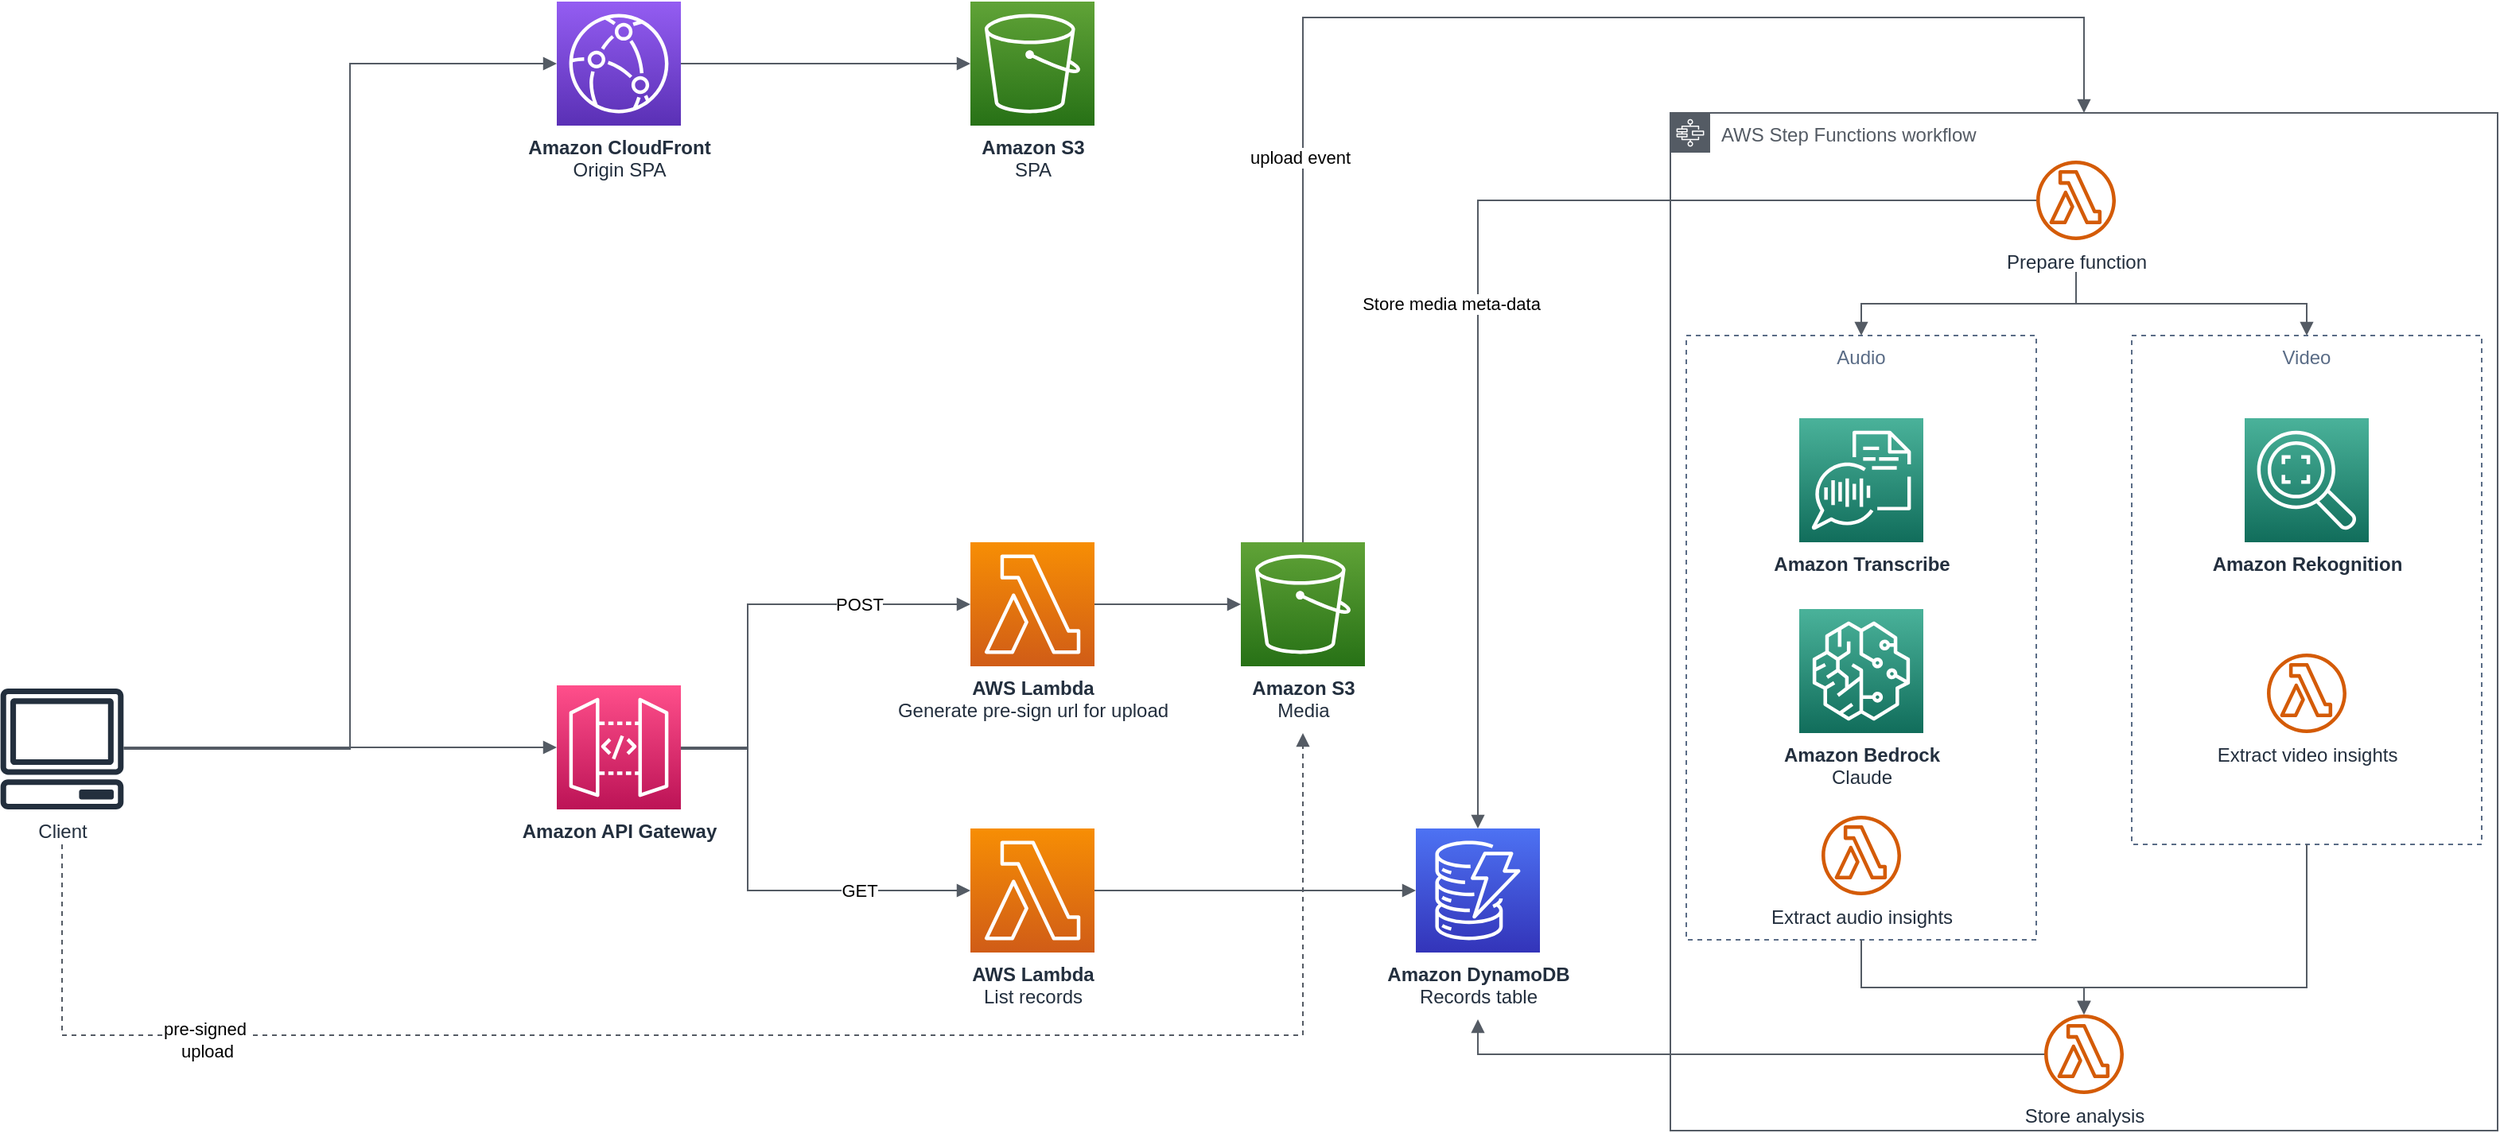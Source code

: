 <mxfile version="22.0.8" type="device">
  <diagram id="HWiOuVzCYD7Ldl65GgFN" name="Page-1">
    <mxGraphModel dx="3292" dy="1122" grid="1" gridSize="10" guides="1" tooltips="1" connect="1" arrows="1" fold="1" page="1" pageScale="1" pageWidth="1654" pageHeight="1169" math="0" shadow="0">
      <root>
        <mxCell id="0" />
        <mxCell id="1" parent="0" />
        <mxCell id="w-TVoxVjeNT14pDyaGlz-32" value="AWS Step Functions workflow" style="sketch=0;outlineConnect=0;gradientColor=none;html=1;whiteSpace=wrap;fontSize=12;fontStyle=0;shape=mxgraph.aws4.group;grIcon=mxgraph.aws4.group_aws_step_functions_workflow;strokeColor=#545B64;fillColor=none;verticalAlign=top;align=left;spacingLeft=30;fontColor=#545B64;dashed=0;" parent="1" vertex="1">
          <mxGeometry x="-530" y="80" width="520" height="640" as="geometry" />
        </mxCell>
        <mxCell id="w-TVoxVjeNT14pDyaGlz-48" value="Audio" style="fillColor=none;strokeColor=#5A6C86;dashed=1;verticalAlign=top;fontStyle=0;fontColor=#5A6C86;" parent="1" vertex="1">
          <mxGeometry x="-520" y="220" width="220" height="380" as="geometry" />
        </mxCell>
        <mxCell id="w-TVoxVjeNT14pDyaGlz-1" value="&lt;b&gt;Amazon CloudFront&lt;/b&gt;&lt;br&gt;Origin SPA" style="sketch=0;points=[[0,0,0],[0.25,0,0],[0.5,0,0],[0.75,0,0],[1,0,0],[0,1,0],[0.25,1,0],[0.5,1,0],[0.75,1,0],[1,1,0],[0,0.25,0],[0,0.5,0],[0,0.75,0],[1,0.25,0],[1,0.5,0],[1,0.75,0]];outlineConnect=0;fontColor=#232F3E;gradientColor=#945DF2;gradientDirection=north;fillColor=#5A30B5;strokeColor=#ffffff;dashed=0;verticalLabelPosition=bottom;verticalAlign=top;align=center;html=1;fontSize=12;fontStyle=0;aspect=fixed;shape=mxgraph.aws4.resourceIcon;resIcon=mxgraph.aws4.cloudfront;" parent="1" vertex="1">
          <mxGeometry x="-1230" y="10" width="78" height="78" as="geometry" />
        </mxCell>
        <mxCell id="w-TVoxVjeNT14pDyaGlz-4" value="&lt;b&gt;Amazon S3&lt;/b&gt;&lt;br&gt;SPA" style="sketch=0;points=[[0,0,0],[0.25,0,0],[0.5,0,0],[0.75,0,0],[1,0,0],[0,1,0],[0.25,1,0],[0.5,1,0],[0.75,1,0],[1,1,0],[0,0.25,0],[0,0.5,0],[0,0.75,0],[1,0.25,0],[1,0.5,0],[1,0.75,0]];outlineConnect=0;fontColor=#232F3E;gradientColor=#60A337;gradientDirection=north;fillColor=#277116;strokeColor=#ffffff;dashed=0;verticalLabelPosition=bottom;verticalAlign=top;align=center;html=1;fontSize=12;fontStyle=0;aspect=fixed;shape=mxgraph.aws4.resourceIcon;resIcon=mxgraph.aws4.s3;" parent="1" vertex="1">
          <mxGeometry x="-970" y="10" width="78" height="78" as="geometry" />
        </mxCell>
        <mxCell id="w-TVoxVjeNT14pDyaGlz-5" value="&lt;b&gt;Amazon API Gateway&lt;/b&gt;" style="sketch=0;points=[[0,0,0],[0.25,0,0],[0.5,0,0],[0.75,0,0],[1,0,0],[0,1,0],[0.25,1,0],[0.5,1,0],[0.75,1,0],[1,1,0],[0,0.25,0],[0,0.5,0],[0,0.75,0],[1,0.25,0],[1,0.5,0],[1,0.75,0]];outlineConnect=0;fontColor=#232F3E;gradientColor=#FF4F8B;gradientDirection=north;fillColor=#BC1356;strokeColor=#ffffff;dashed=0;verticalLabelPosition=bottom;verticalAlign=top;align=center;html=1;fontSize=12;fontStyle=0;aspect=fixed;shape=mxgraph.aws4.resourceIcon;resIcon=mxgraph.aws4.api_gateway;" parent="1" vertex="1">
          <mxGeometry x="-1230" y="440" width="78" height="78" as="geometry" />
        </mxCell>
        <mxCell id="w-TVoxVjeNT14pDyaGlz-6" value="&lt;b&gt;Amazon DynamoDB&lt;/b&gt;&lt;br&gt;Records table" style="sketch=0;points=[[0,0,0],[0.25,0,0],[0.5,0,0],[0.75,0,0],[1,0,0],[0,1,0],[0.25,1,0],[0.5,1,0],[0.75,1,0],[1,1,0],[0,0.25,0],[0,0.5,0],[0,0.75,0],[1,0.25,0],[1,0.5,0],[1,0.75,0]];outlineConnect=0;fontColor=#232F3E;gradientColor=#4D72F3;gradientDirection=north;fillColor=#3334B9;strokeColor=#ffffff;dashed=0;verticalLabelPosition=bottom;verticalAlign=top;align=center;html=1;fontSize=12;fontStyle=0;aspect=fixed;shape=mxgraph.aws4.resourceIcon;resIcon=mxgraph.aws4.dynamodb;" parent="1" vertex="1">
          <mxGeometry x="-690" y="530" width="78" height="78" as="geometry" />
        </mxCell>
        <mxCell id="w-TVoxVjeNT14pDyaGlz-8" value="&lt;b&gt;AWS Lambda&lt;/b&gt;&lt;br&gt;Generate pre-sign url for upload" style="sketch=0;points=[[0,0,0],[0.25,0,0],[0.5,0,0],[0.75,0,0],[1,0,0],[0,1,0],[0.25,1,0],[0.5,1,0],[0.75,1,0],[1,1,0],[0,0.25,0],[0,0.5,0],[0,0.75,0],[1,0.25,0],[1,0.5,0],[1,0.75,0]];outlineConnect=0;fontColor=#232F3E;gradientColor=#F78E04;gradientDirection=north;fillColor=#D05C17;strokeColor=#ffffff;dashed=0;verticalLabelPosition=bottom;verticalAlign=top;align=center;html=1;fontSize=12;fontStyle=0;aspect=fixed;shape=mxgraph.aws4.resourceIcon;resIcon=mxgraph.aws4.lambda;" parent="1" vertex="1">
          <mxGeometry x="-970" y="350" width="78" height="78" as="geometry" />
        </mxCell>
        <mxCell id="w-TVoxVjeNT14pDyaGlz-9" value="&lt;b&gt;Amazon S3&lt;/b&gt;&lt;br&gt;Media" style="sketch=0;points=[[0,0,0],[0.25,0,0],[0.5,0,0],[0.75,0,0],[1,0,0],[0,1,0],[0.25,1,0],[0.5,1,0],[0.75,1,0],[1,1,0],[0,0.25,0],[0,0.5,0],[0,0.75,0],[1,0.25,0],[1,0.5,0],[1,0.75,0]];outlineConnect=0;fontColor=#232F3E;gradientColor=#60A337;gradientDirection=north;fillColor=#277116;strokeColor=#ffffff;dashed=0;verticalLabelPosition=bottom;verticalAlign=top;align=center;html=1;fontSize=12;fontStyle=0;aspect=fixed;shape=mxgraph.aws4.resourceIcon;resIcon=mxgraph.aws4.s3;" parent="1" vertex="1">
          <mxGeometry x="-800" y="350" width="78" height="78" as="geometry" />
        </mxCell>
        <mxCell id="w-TVoxVjeNT14pDyaGlz-11" value="&lt;b&gt;AWS Lambda&lt;/b&gt;&lt;br&gt;List records" style="sketch=0;points=[[0,0,0],[0.25,0,0],[0.5,0,0],[0.75,0,0],[1,0,0],[0,1,0],[0.25,1,0],[0.5,1,0],[0.75,1,0],[1,1,0],[0,0.25,0],[0,0.5,0],[0,0.75,0],[1,0.25,0],[1,0.5,0],[1,0.75,0]];outlineConnect=0;fontColor=#232F3E;gradientColor=#F78E04;gradientDirection=north;fillColor=#D05C17;strokeColor=#ffffff;dashed=0;verticalLabelPosition=bottom;verticalAlign=top;align=center;html=1;fontSize=12;fontStyle=0;aspect=fixed;shape=mxgraph.aws4.resourceIcon;resIcon=mxgraph.aws4.lambda;" parent="1" vertex="1">
          <mxGeometry x="-970" y="530" width="78" height="78" as="geometry" />
        </mxCell>
        <mxCell id="w-TVoxVjeNT14pDyaGlz-14" value="" style="edgeStyle=orthogonalEdgeStyle;html=1;endArrow=block;elbow=vertical;startArrow=none;endFill=1;strokeColor=#545B64;rounded=0;" parent="1" source="w-TVoxVjeNT14pDyaGlz-1" target="w-TVoxVjeNT14pDyaGlz-4" edge="1">
          <mxGeometry width="100" relative="1" as="geometry">
            <mxPoint x="-1140" y="40" as="sourcePoint" />
            <mxPoint x="-1040" y="40" as="targetPoint" />
          </mxGeometry>
        </mxCell>
        <mxCell id="w-TVoxVjeNT14pDyaGlz-17" value="Client" style="sketch=0;outlineConnect=0;fontColor=#232F3E;gradientColor=none;fillColor=#232F3D;strokeColor=none;dashed=0;verticalLabelPosition=bottom;verticalAlign=top;align=center;html=1;fontSize=12;fontStyle=0;aspect=fixed;pointerEvents=1;shape=mxgraph.aws4.client;" parent="1" vertex="1">
          <mxGeometry x="-1580" y="442" width="78" height="76" as="geometry" />
        </mxCell>
        <mxCell id="w-TVoxVjeNT14pDyaGlz-18" value="" style="edgeStyle=orthogonalEdgeStyle;html=1;endArrow=block;elbow=vertical;startArrow=none;endFill=1;strokeColor=#545B64;rounded=0;entryX=0;entryY=0.5;entryDx=0;entryDy=0;entryPerimeter=0;" parent="1" source="w-TVoxVjeNT14pDyaGlz-17" target="w-TVoxVjeNT14pDyaGlz-1" edge="1">
          <mxGeometry width="100" relative="1" as="geometry">
            <mxPoint x="-1470" y="370" as="sourcePoint" />
            <mxPoint x="-1370" y="370" as="targetPoint" />
            <Array as="points">
              <mxPoint x="-1360" y="480" />
              <mxPoint x="-1360" y="49" />
            </Array>
          </mxGeometry>
        </mxCell>
        <mxCell id="w-TVoxVjeNT14pDyaGlz-19" value="" style="edgeStyle=orthogonalEdgeStyle;html=1;endArrow=block;elbow=vertical;startArrow=none;endFill=1;strokeColor=#545B64;rounded=0;" parent="1" source="w-TVoxVjeNT14pDyaGlz-17" target="w-TVoxVjeNT14pDyaGlz-5" edge="1">
          <mxGeometry width="100" relative="1" as="geometry">
            <mxPoint x="-1470" y="520" as="sourcePoint" />
            <mxPoint x="-1370" y="520" as="targetPoint" />
            <Array as="points">
              <mxPoint x="-1450" y="479" />
              <mxPoint x="-1450" y="479" />
            </Array>
          </mxGeometry>
        </mxCell>
        <mxCell id="w-TVoxVjeNT14pDyaGlz-22" value="" style="edgeStyle=orthogonalEdgeStyle;html=1;endArrow=block;elbow=vertical;startArrow=none;endFill=1;strokeColor=#545B64;rounded=0;" parent="1" source="w-TVoxVjeNT14pDyaGlz-5" target="w-TVoxVjeNT14pDyaGlz-8" edge="1">
          <mxGeometry width="100" relative="1" as="geometry">
            <mxPoint x="-1120" y="674" as="sourcePoint" />
            <mxPoint x="-1020" y="674" as="targetPoint" />
            <Array as="points">
              <mxPoint x="-1110" y="480" />
              <mxPoint x="-1110" y="389" />
            </Array>
          </mxGeometry>
        </mxCell>
        <mxCell id="w-TVoxVjeNT14pDyaGlz-31" value="POST" style="edgeLabel;html=1;align=center;verticalAlign=middle;resizable=0;points=[];" parent="w-TVoxVjeNT14pDyaGlz-22" vertex="1" connectable="0">
          <mxGeometry x="0.581" relative="1" as="geometry">
            <mxPoint x="-13" as="offset" />
          </mxGeometry>
        </mxCell>
        <mxCell id="w-TVoxVjeNT14pDyaGlz-23" value="" style="edgeStyle=orthogonalEdgeStyle;html=1;endArrow=block;elbow=vertical;startArrow=none;endFill=1;strokeColor=#545B64;rounded=0;" parent="1" source="w-TVoxVjeNT14pDyaGlz-8" target="w-TVoxVjeNT14pDyaGlz-9" edge="1">
          <mxGeometry width="100" relative="1" as="geometry">
            <mxPoint x="-820" y="644" as="sourcePoint" />
            <mxPoint x="-720" y="644" as="targetPoint" />
          </mxGeometry>
        </mxCell>
        <mxCell id="w-TVoxVjeNT14pDyaGlz-34" value="" style="edgeStyle=orthogonalEdgeStyle;html=1;endArrow=block;elbow=vertical;startArrow=none;endFill=1;strokeColor=#545B64;rounded=0;entryX=0;entryY=0.5;entryDx=0;entryDy=0;entryPerimeter=0;" parent="1" source="w-TVoxVjeNT14pDyaGlz-5" target="w-TVoxVjeNT14pDyaGlz-11" edge="1">
          <mxGeometry width="100" relative="1" as="geometry">
            <mxPoint x="-1100" y="500" as="sourcePoint" />
            <mxPoint x="-1000" y="500" as="targetPoint" />
            <Array as="points">
              <mxPoint x="-1110" y="479" />
              <mxPoint x="-1110" y="569" />
            </Array>
          </mxGeometry>
        </mxCell>
        <mxCell id="w-TVoxVjeNT14pDyaGlz-35" value="GET" style="edgeLabel;html=1;align=center;verticalAlign=middle;resizable=0;points=[];" parent="w-TVoxVjeNT14pDyaGlz-34" vertex="1" connectable="0">
          <mxGeometry x="0.353" y="2" relative="1" as="geometry">
            <mxPoint x="18" y="2" as="offset" />
          </mxGeometry>
        </mxCell>
        <mxCell id="w-TVoxVjeNT14pDyaGlz-36" value="" style="edgeStyle=orthogonalEdgeStyle;html=1;endArrow=block;elbow=vertical;startArrow=none;endFill=1;strokeColor=#545B64;rounded=0;" parent="1" source="w-TVoxVjeNT14pDyaGlz-11" target="w-TVoxVjeNT14pDyaGlz-6" edge="1">
          <mxGeometry width="100" relative="1" as="geometry">
            <mxPoint x="-880" y="570" as="sourcePoint" />
            <mxPoint x="-780" y="570" as="targetPoint" />
          </mxGeometry>
        </mxCell>
        <mxCell id="w-TVoxVjeNT14pDyaGlz-37" value="" style="edgeStyle=orthogonalEdgeStyle;html=1;endArrow=block;elbow=vertical;startArrow=none;endFill=1;strokeColor=#545B64;rounded=0;dashed=1;" parent="1" edge="1">
          <mxGeometry width="100" relative="1" as="geometry">
            <mxPoint x="-1541" y="540" as="sourcePoint" />
            <mxPoint x="-761" y="470" as="targetPoint" />
            <Array as="points">
              <mxPoint x="-1541" y="660" />
              <mxPoint x="-761" y="660" />
            </Array>
          </mxGeometry>
        </mxCell>
        <mxCell id="w-TVoxVjeNT14pDyaGlz-38" value="pre-signed&amp;nbsp;&lt;br&gt;upload" style="edgeLabel;html=1;align=center;verticalAlign=middle;resizable=0;points=[];" parent="w-TVoxVjeNT14pDyaGlz-37" vertex="1" connectable="0">
          <mxGeometry x="-0.775" y="-3" relative="1" as="geometry">
            <mxPoint x="88" as="offset" />
          </mxGeometry>
        </mxCell>
        <mxCell id="w-TVoxVjeNT14pDyaGlz-39" value="" style="edgeStyle=orthogonalEdgeStyle;html=1;endArrow=block;elbow=vertical;startArrow=none;endFill=1;strokeColor=#545B64;rounded=0;" parent="1" source="w-TVoxVjeNT14pDyaGlz-9" target="w-TVoxVjeNT14pDyaGlz-32" edge="1">
          <mxGeometry width="100" relative="1" as="geometry">
            <mxPoint x="-840" y="280" as="sourcePoint" />
            <mxPoint x="-740" y="280" as="targetPoint" />
            <Array as="points">
              <mxPoint x="-761" y="20" />
              <mxPoint x="-270" y="20" />
            </Array>
          </mxGeometry>
        </mxCell>
        <mxCell id="w-TVoxVjeNT14pDyaGlz-40" value="upload event" style="edgeLabel;html=1;align=center;verticalAlign=middle;resizable=0;points=[];" parent="w-TVoxVjeNT14pDyaGlz-39" vertex="1" connectable="0">
          <mxGeometry x="-0.449" y="2" relative="1" as="geometry">
            <mxPoint as="offset" />
          </mxGeometry>
        </mxCell>
        <mxCell id="w-TVoxVjeNT14pDyaGlz-41" value="Prepare function" style="sketch=0;outlineConnect=0;fontColor=#232F3E;gradientColor=none;fillColor=#D45B07;strokeColor=none;dashed=0;verticalLabelPosition=bottom;verticalAlign=top;align=center;html=1;fontSize=12;fontStyle=0;aspect=fixed;pointerEvents=1;shape=mxgraph.aws4.lambda_function;" parent="1" vertex="1">
          <mxGeometry x="-300" y="110" width="50" height="50" as="geometry" />
        </mxCell>
        <mxCell id="w-TVoxVjeNT14pDyaGlz-42" value="&lt;b&gt;Amazon Transcribe&lt;/b&gt;" style="sketch=0;points=[[0,0,0],[0.25,0,0],[0.5,0,0],[0.75,0,0],[1,0,0],[0,1,0],[0.25,1,0],[0.5,1,0],[0.75,1,0],[1,1,0],[0,0.25,0],[0,0.5,0],[0,0.75,0],[1,0.25,0],[1,0.5,0],[1,0.75,0]];outlineConnect=0;fontColor=#232F3E;gradientColor=#4AB29A;gradientDirection=north;fillColor=#116D5B;strokeColor=#ffffff;dashed=0;verticalLabelPosition=bottom;verticalAlign=top;align=center;html=1;fontSize=12;fontStyle=0;aspect=fixed;shape=mxgraph.aws4.resourceIcon;resIcon=mxgraph.aws4.transcribe;" parent="1" vertex="1">
          <mxGeometry x="-449" y="272" width="78" height="78" as="geometry" />
        </mxCell>
        <mxCell id="w-TVoxVjeNT14pDyaGlz-43" value="" style="edgeStyle=orthogonalEdgeStyle;html=1;endArrow=none;elbow=vertical;startArrow=block;startFill=1;strokeColor=#545B64;rounded=0;exitX=0.5;exitY=0;exitDx=0;exitDy=0;exitPerimeter=0;" parent="1" source="w-TVoxVjeNT14pDyaGlz-6" target="w-TVoxVjeNT14pDyaGlz-41" edge="1">
          <mxGeometry width="100" relative="1" as="geometry">
            <mxPoint x="-640" y="270" as="sourcePoint" />
            <mxPoint x="-540" y="270" as="targetPoint" />
            <Array as="points">
              <mxPoint x="-651" y="135" />
            </Array>
          </mxGeometry>
        </mxCell>
        <mxCell id="w-TVoxVjeNT14pDyaGlz-45" value="Store media meta-data" style="edgeLabel;html=1;align=center;verticalAlign=middle;resizable=0;points=[];" parent="w-TVoxVjeNT14pDyaGlz-43" vertex="1" connectable="0">
          <mxGeometry x="0.114" y="5" relative="1" as="geometry">
            <mxPoint x="-38" y="70" as="offset" />
          </mxGeometry>
        </mxCell>
        <mxCell id="w-TVoxVjeNT14pDyaGlz-49" value="Video" style="fillColor=none;strokeColor=#5A6C86;dashed=1;verticalAlign=top;fontStyle=0;fontColor=#5A6C86;" parent="1" vertex="1">
          <mxGeometry x="-240" y="220" width="220" height="320" as="geometry" />
        </mxCell>
        <mxCell id="w-TVoxVjeNT14pDyaGlz-50" value="Store analysis" style="sketch=0;outlineConnect=0;fontColor=#232F3E;gradientColor=none;fillColor=#D45B07;strokeColor=none;dashed=0;verticalLabelPosition=bottom;verticalAlign=top;align=center;html=1;fontSize=12;fontStyle=0;aspect=fixed;pointerEvents=1;shape=mxgraph.aws4.lambda_function;" parent="1" vertex="1">
          <mxGeometry x="-295" y="647" width="50" height="50" as="geometry" />
        </mxCell>
        <mxCell id="w-TVoxVjeNT14pDyaGlz-51" value="Extract audio insights" style="sketch=0;outlineConnect=0;fontColor=#232F3E;gradientColor=none;fillColor=#D45B07;strokeColor=none;dashed=0;verticalLabelPosition=bottom;verticalAlign=top;align=center;html=1;fontSize=12;fontStyle=0;aspect=fixed;pointerEvents=1;shape=mxgraph.aws4.lambda_function;" parent="1" vertex="1">
          <mxGeometry x="-435" y="522" width="50" height="50" as="geometry" />
        </mxCell>
        <mxCell id="w-TVoxVjeNT14pDyaGlz-52" value="&lt;b&gt;Amazon Rekognition&lt;/b&gt;" style="sketch=0;points=[[0,0,0],[0.25,0,0],[0.5,0,0],[0.75,0,0],[1,0,0],[0,1,0],[0.25,1,0],[0.5,1,0],[0.75,1,0],[1,1,0],[0,0.25,0],[0,0.5,0],[0,0.75,0],[1,0.25,0],[1,0.5,0],[1,0.75,0]];outlineConnect=0;fontColor=#232F3E;gradientColor=#4AB29A;gradientDirection=north;fillColor=#116D5B;strokeColor=#ffffff;dashed=0;verticalLabelPosition=bottom;verticalAlign=top;align=center;html=1;fontSize=12;fontStyle=0;aspect=fixed;shape=mxgraph.aws4.resourceIcon;resIcon=mxgraph.aws4.rekognition_2;" parent="1" vertex="1">
          <mxGeometry x="-169" y="272" width="78" height="78" as="geometry" />
        </mxCell>
        <mxCell id="w-TVoxVjeNT14pDyaGlz-53" value="Extract video insights" style="sketch=0;outlineConnect=0;fontColor=#232F3E;gradientColor=none;fillColor=#D45B07;strokeColor=none;dashed=0;verticalLabelPosition=bottom;verticalAlign=top;align=center;html=1;fontSize=12;fontStyle=0;aspect=fixed;pointerEvents=1;shape=mxgraph.aws4.lambda_function;" parent="1" vertex="1">
          <mxGeometry x="-155" y="420" width="50" height="50" as="geometry" />
        </mxCell>
        <mxCell id="w-TVoxVjeNT14pDyaGlz-55" value="" style="edgeStyle=orthogonalEdgeStyle;html=1;endArrow=block;elbow=vertical;startArrow=none;endFill=1;strokeColor=#545B64;rounded=0;entryX=0.5;entryY=0;entryDx=0;entryDy=0;" parent="1" target="w-TVoxVjeNT14pDyaGlz-49" edge="1">
          <mxGeometry width="100" relative="1" as="geometry">
            <mxPoint x="-275" y="180" as="sourcePoint" />
            <mxPoint x="-190" y="800" as="targetPoint" />
            <Array as="points">
              <mxPoint x="-275" y="200" />
              <mxPoint x="-130" y="200" />
            </Array>
          </mxGeometry>
        </mxCell>
        <mxCell id="w-TVoxVjeNT14pDyaGlz-56" value="" style="edgeStyle=orthogonalEdgeStyle;html=1;endArrow=block;elbow=vertical;startArrow=none;endFill=1;strokeColor=#545B64;rounded=0;entryX=0.5;entryY=0;entryDx=0;entryDy=0;" parent="1" target="w-TVoxVjeNT14pDyaGlz-48" edge="1">
          <mxGeometry width="100" relative="1" as="geometry">
            <mxPoint x="-275" y="180" as="sourcePoint" />
            <mxPoint x="-510" y="260" as="targetPoint" />
            <Array as="points">
              <mxPoint x="-275" y="200" />
              <mxPoint x="-410" y="200" />
            </Array>
          </mxGeometry>
        </mxCell>
        <mxCell id="w-TVoxVjeNT14pDyaGlz-57" value="" style="edgeStyle=orthogonalEdgeStyle;html=1;endArrow=block;elbow=vertical;startArrow=none;endFill=1;strokeColor=#545B64;rounded=0;exitX=0.5;exitY=1;exitDx=0;exitDy=0;" parent="1" source="w-TVoxVjeNT14pDyaGlz-48" target="w-TVoxVjeNT14pDyaGlz-50" edge="1">
          <mxGeometry width="100" relative="1" as="geometry">
            <mxPoint x="-430" y="770" as="sourcePoint" />
            <mxPoint x="-330" y="770" as="targetPoint" />
            <Array as="points">
              <mxPoint x="-410" y="630" />
              <mxPoint x="-270" y="630" />
            </Array>
          </mxGeometry>
        </mxCell>
        <mxCell id="w-TVoxVjeNT14pDyaGlz-58" value="" style="edgeStyle=orthogonalEdgeStyle;html=1;endArrow=block;elbow=vertical;startArrow=none;endFill=1;strokeColor=#545B64;rounded=0;exitX=0.5;exitY=1;exitDx=0;exitDy=0;" parent="1" source="w-TVoxVjeNT14pDyaGlz-49" target="w-TVoxVjeNT14pDyaGlz-50" edge="1">
          <mxGeometry width="100" relative="1" as="geometry">
            <mxPoint x="-210" y="740" as="sourcePoint" />
            <mxPoint x="-110" y="740" as="targetPoint" />
            <Array as="points">
              <mxPoint x="-130" y="630" />
              <mxPoint x="-270" y="630" />
            </Array>
          </mxGeometry>
        </mxCell>
        <mxCell id="w-TVoxVjeNT14pDyaGlz-59" value="" style="edgeStyle=orthogonalEdgeStyle;html=1;endArrow=block;elbow=vertical;startArrow=none;endFill=1;strokeColor=#545B64;rounded=0;" parent="1" source="w-TVoxVjeNT14pDyaGlz-50" edge="1">
          <mxGeometry width="100" relative="1" as="geometry">
            <mxPoint x="-340" y="790" as="sourcePoint" />
            <mxPoint x="-651" y="650" as="targetPoint" />
            <Array as="points">
              <mxPoint x="-651" y="672" />
            </Array>
          </mxGeometry>
        </mxCell>
        <mxCell id="h2d0-sY6WnEYNN3HaUmY-1" value="&lt;div&gt;&lt;b&gt;Amazon Bedrock&lt;/b&gt;&lt;/div&gt;&lt;div&gt;Claude&lt;br&gt;&lt;/div&gt;" style="sketch=0;points=[[0,0,0],[0.25,0,0],[0.5,0,0],[0.75,0,0],[1,0,0],[0,1,0],[0.25,1,0],[0.5,1,0],[0.75,1,0],[1,1,0],[0,0.25,0],[0,0.5,0],[0,0.75,0],[1,0.25,0],[1,0.5,0],[1,0.75,0]];outlineConnect=0;fontColor=#232F3E;gradientColor=#4AB29A;gradientDirection=north;fillColor=#116D5B;strokeColor=#ffffff;dashed=0;verticalLabelPosition=bottom;verticalAlign=top;align=center;html=1;fontSize=12;fontStyle=0;aspect=fixed;shape=mxgraph.aws4.resourceIcon;resIcon=mxgraph.aws4.sagemaker;" parent="1" vertex="1">
          <mxGeometry x="-449" y="392" width="78" height="78" as="geometry" />
        </mxCell>
      </root>
    </mxGraphModel>
  </diagram>
</mxfile>
